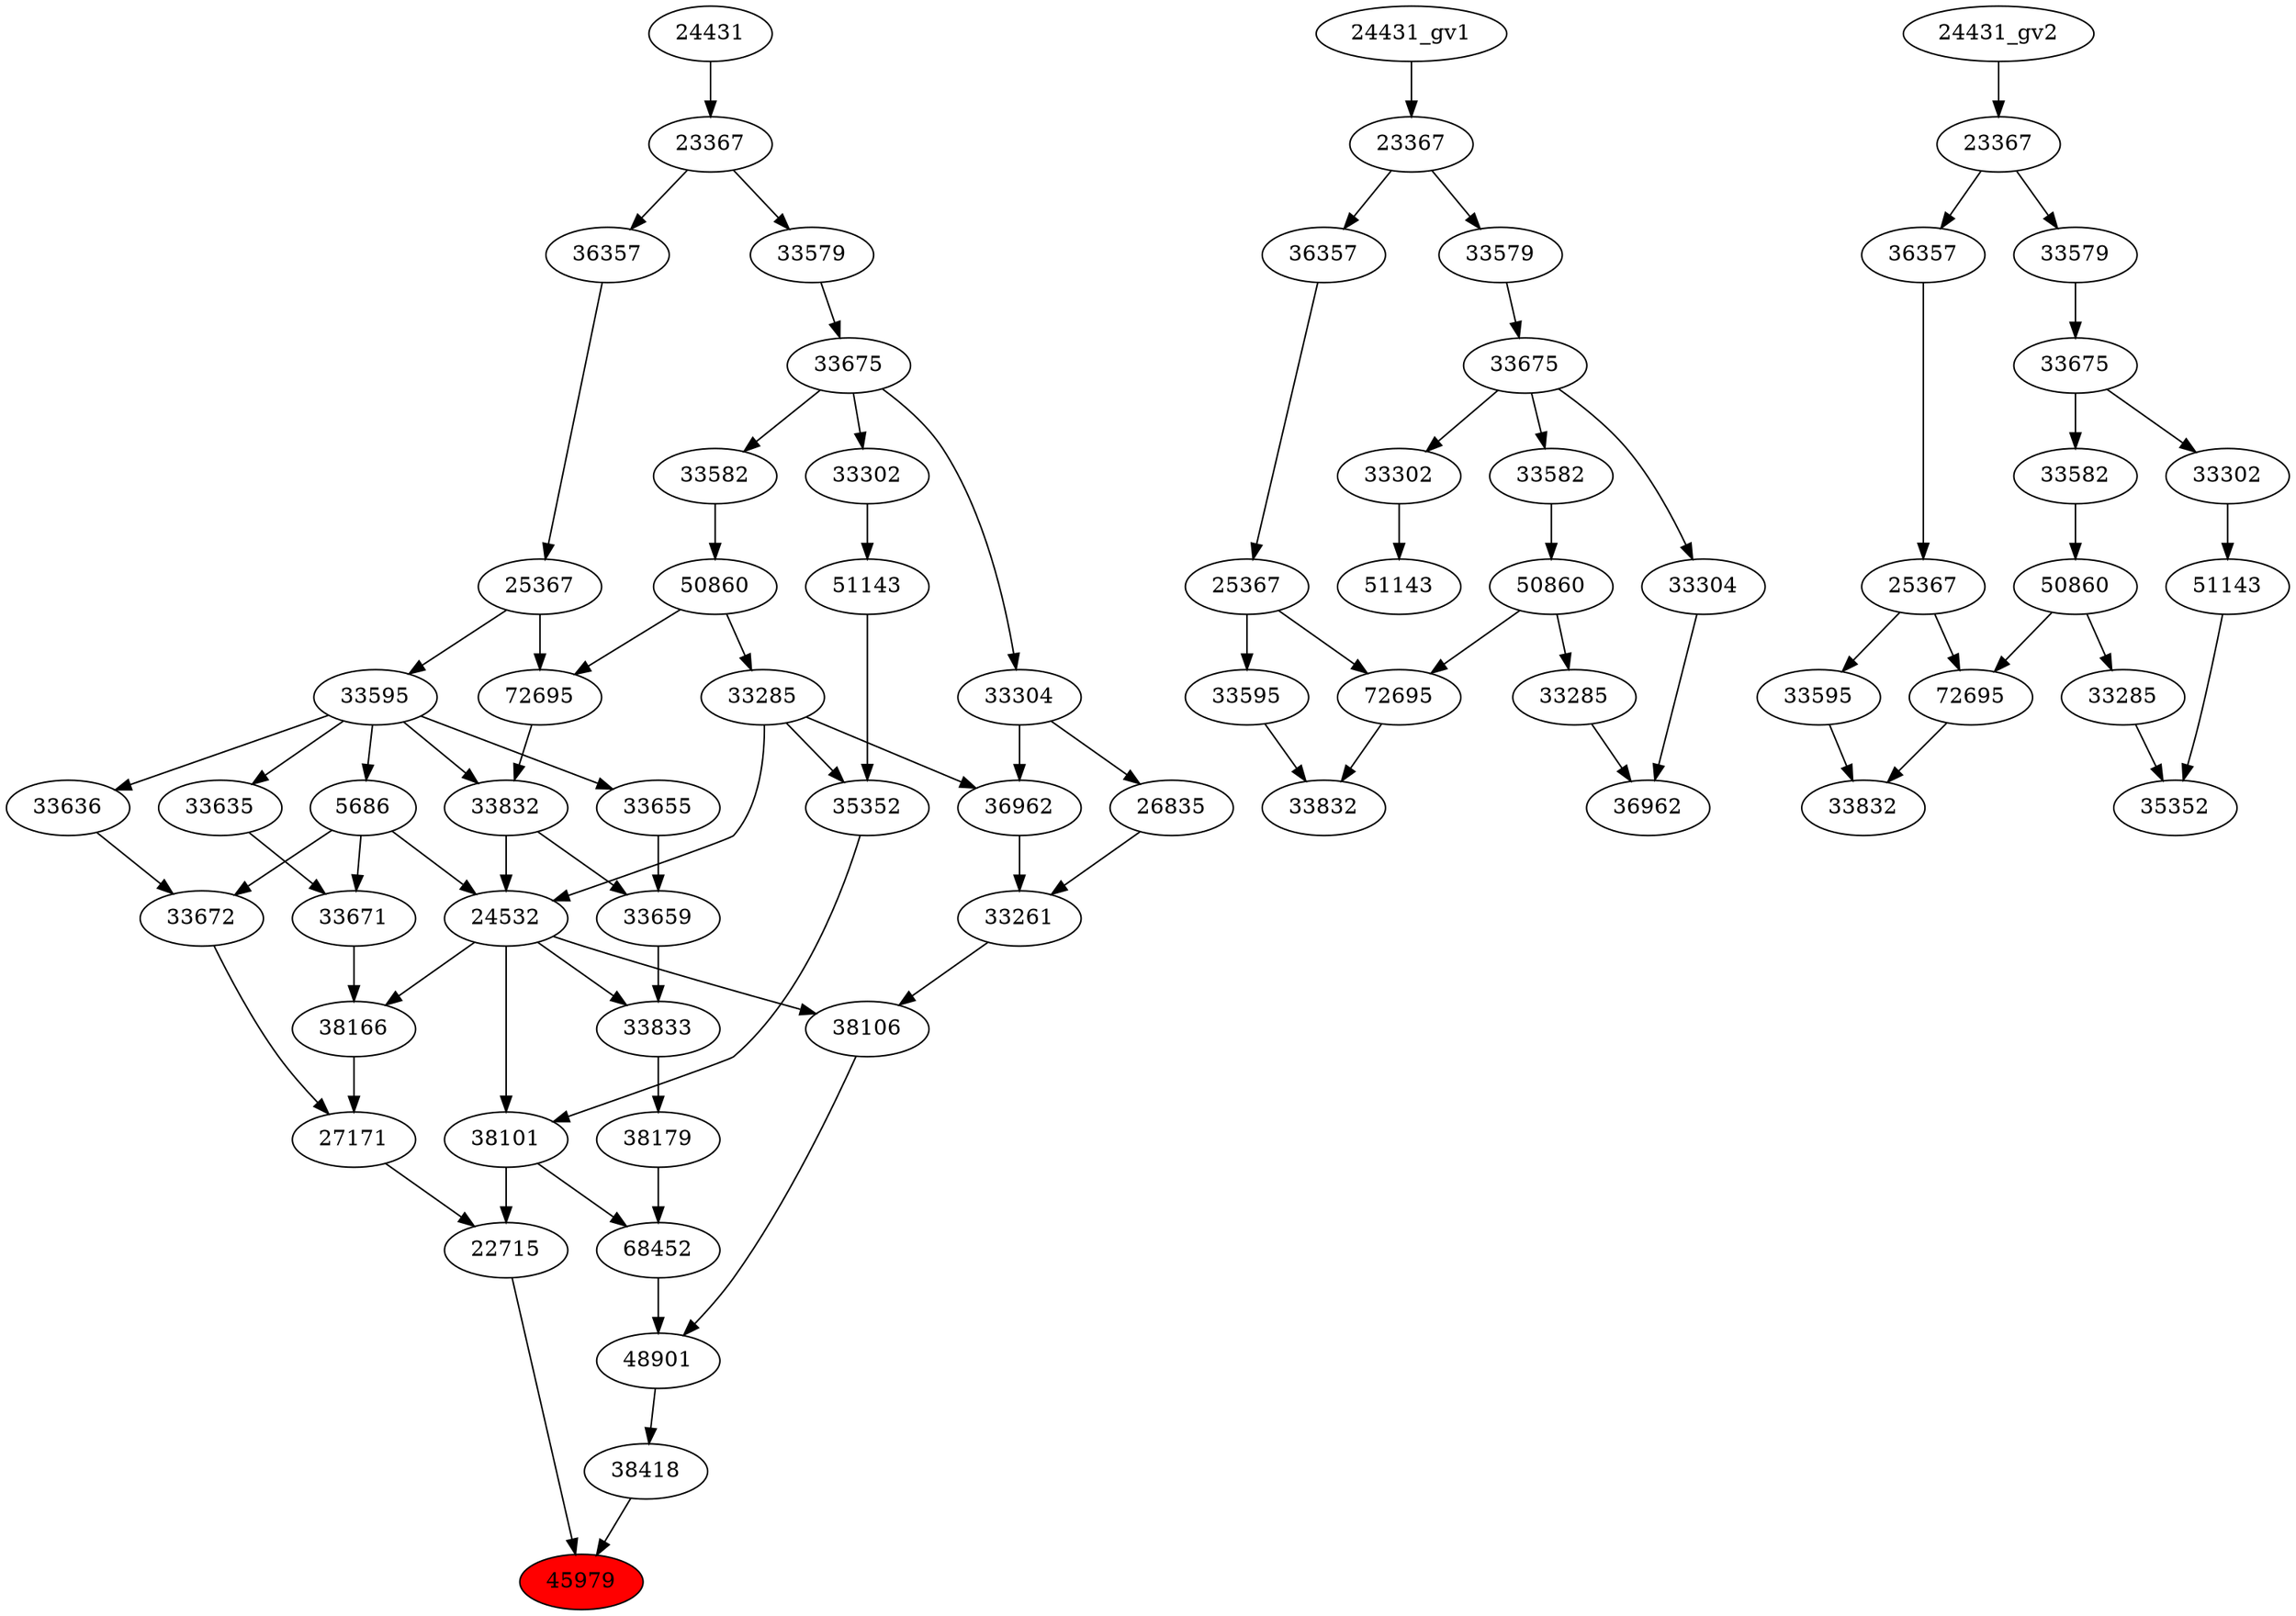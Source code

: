 strict digraph root {
	node [label="\N"];
	{
		node [fillcolor="",
			label="\N",
			style=""
		];
		45979		 [fillcolor=red,
			label=45979,
			style=filled];
		22715		 [label=22715];
		22715 -> 45979;
		38418		 [label=38418];
		38418 -> 45979;
		27171		 [label=27171];
		27171 -> 22715;
		38101		 [label=38101];
		38101 -> 22715;
		68452		 [label=68452];
		38101 -> 68452;
		48901		 [label=48901];
		48901 -> 38418;
		33672		 [label=33672];
		33672 -> 27171;
		38166		 [label=38166];
		38166 -> 27171;
		24532		 [label=24532];
		24532 -> 38101;
		24532 -> 38166;
		38106		 [label=38106];
		24532 -> 38106;
		33833		 [label=33833];
		24532 -> 33833;
		35352		 [label=35352];
		35352 -> 38101;
		38106 -> 48901;
		68452 -> 48901;
		33636		 [label=33636];
		33636 -> 33672;
		5686		 [label=5686];
		5686 -> 33672;
		5686 -> 24532;
		33671		 [label=33671];
		5686 -> 33671;
		33671 -> 38166;
		33285		 [label=33285];
		33285 -> 24532;
		33285 -> 35352;
		36962		 [label=36962];
		33285 -> 36962;
		33832		 [label=33832];
		33832 -> 24532;
		33659		 [label=33659];
		33832 -> 33659;
		51143		 [label=51143];
		51143 -> 35352;
		33261		 [label=33261];
		33261 -> 38106;
		38179		 [label=38179];
		38179 -> 68452;
		33595		 [label=33595];
		33595 -> 33636;
		33595 -> 5686;
		33595 -> 33832;
		33635		 [label=33635];
		33595 -> 33635;
		33655		 [label=33655];
		33595 -> 33655;
		33635 -> 33671;
		50860		 [label=50860];
		50860 -> 33285;
		72695		 [label=72695];
		50860 -> 72695;
		72695 -> 33832;
		33302		 [label=33302];
		33302 -> 51143;
		36962 -> 33261;
		26835		 [label=26835];
		26835 -> 33261;
		33833 -> 38179;
		25367		 [label=25367];
		25367 -> 33595;
		25367 -> 72695;
		33582		 [label=33582];
		33582 -> 50860;
		33675		 [label=33675];
		33675 -> 33302;
		33675 -> 33582;
		33304		 [label=33304];
		33675 -> 33304;
		33304 -> 36962;
		33304 -> 26835;
		33659 -> 33833;
		36357		 [label=36357];
		36357 -> 25367;
		33579		 [label=33579];
		33579 -> 33675;
		33655 -> 33659;
		23367		 [label=23367];
		23367 -> 36357;
		23367 -> 33579;
		24431		 [label=24431];
		24431 -> 23367;
	}
	{
		node [label="\N"];
		"33285_gv1"		 [label=33285];
		"36962_gv1"		 [label=36962];
		"33285_gv1" -> "36962_gv1";
		"50860_gv1"		 [label=50860];
		"50860_gv1" -> "33285_gv1";
		"72695_gv1"		 [label=72695];
		"50860_gv1" -> "72695_gv1";
		"33832_gv1"		 [label=33832];
		"72695_gv1" -> "33832_gv1";
		"33595_gv1"		 [label=33595];
		"33595_gv1" -> "33832_gv1";
		"51143_gv1"		 [label=51143];
		"33302_gv1"		 [label=33302];
		"33302_gv1" -> "51143_gv1";
		"25367_gv1"		 [label=25367];
		"25367_gv1" -> "72695_gv1";
		"25367_gv1" -> "33595_gv1";
		"33582_gv1"		 [label=33582];
		"33582_gv1" -> "50860_gv1";
		"33675_gv1"		 [label=33675];
		"33675_gv1" -> "33302_gv1";
		"33675_gv1" -> "33582_gv1";
		"33304_gv1"		 [label=33304];
		"33675_gv1" -> "33304_gv1";
		"33304_gv1" -> "36962_gv1";
		"36357_gv1"		 [label=36357];
		"36357_gv1" -> "25367_gv1";
		"33579_gv1"		 [label=33579];
		"33579_gv1" -> "33675_gv1";
		"23367_gv1"		 [label=23367];
		"23367_gv1" -> "36357_gv1";
		"23367_gv1" -> "33579_gv1";
		"24431_gv1" -> "23367_gv1";
	}
	{
		node [label="\N"];
		"33832_gv2"		 [label=33832];
		"72695_gv2"		 [label=72695];
		"72695_gv2" -> "33832_gv2";
		"33595_gv2"		 [label=33595];
		"33595_gv2" -> "33832_gv2";
		"35352_gv1"		 [label=35352];
		"33285_gv2"		 [label=33285];
		"33285_gv2" -> "35352_gv1";
		"51143_gv2"		 [label=51143];
		"51143_gv2" -> "35352_gv1";
		"50860_gv2"		 [label=50860];
		"50860_gv2" -> "72695_gv2";
		"50860_gv2" -> "33285_gv2";
		"33582_gv2"		 [label=33582];
		"33582_gv2" -> "50860_gv2";
		"25367_gv2"		 [label=25367];
		"25367_gv2" -> "72695_gv2";
		"25367_gv2" -> "33595_gv2";
		"33302_gv2"		 [label=33302];
		"33302_gv2" -> "51143_gv2";
		"33675_gv2"		 [label=33675];
		"33675_gv2" -> "33582_gv2";
		"33675_gv2" -> "33302_gv2";
		"36357_gv2"		 [label=36357];
		"36357_gv2" -> "25367_gv2";
		"33579_gv2"		 [label=33579];
		"33579_gv2" -> "33675_gv2";
		"23367_gv2"		 [label=23367];
		"23367_gv2" -> "36357_gv2";
		"23367_gv2" -> "33579_gv2";
		"24431_gv2" -> "23367_gv2";
	}
}
